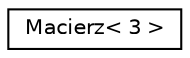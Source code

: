 digraph "Graphical Class Hierarchy"
{
  edge [fontname="Helvetica",fontsize="10",labelfontname="Helvetica",labelfontsize="10"];
  node [fontname="Helvetica",fontsize="10",shape=record];
  rankdir="LR";
  Node0 [label="Macierz\< 3 \>",height=0.2,width=0.4,color="black", fillcolor="white", style="filled",URL="$class_macierz.html"];
}
